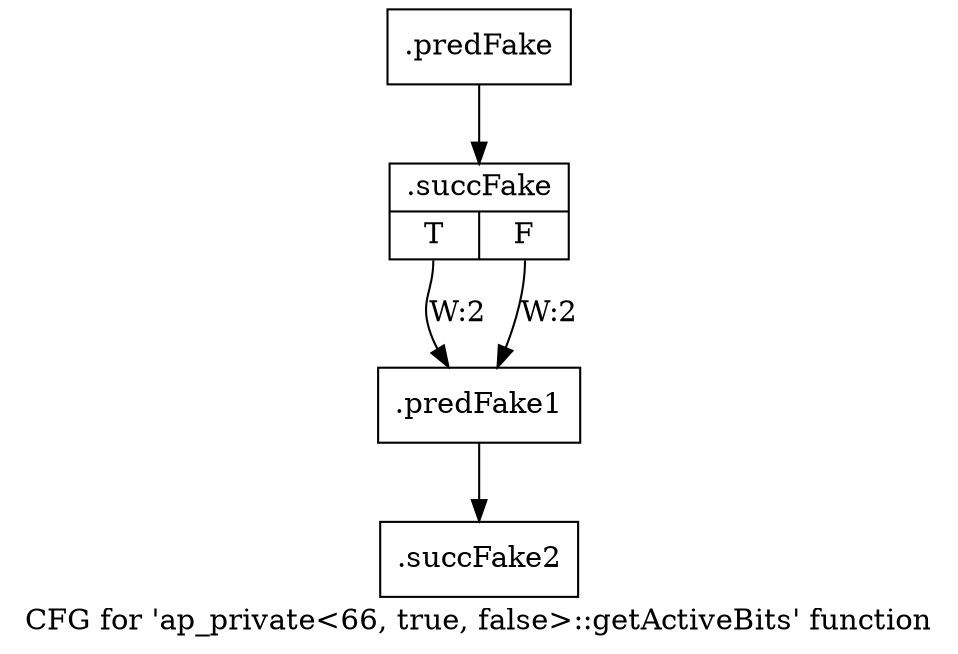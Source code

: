 digraph "CFG for 'ap_private\<66, true, false\>::getActiveBits' function" {
	label="CFG for 'ap_private\<66, true, false\>::getActiveBits' function";

	Node0x5f52ae0 [shape=record,filename="",linenumber="",label="{.predFake}"];
	Node0x5f52ae0 -> Node0x63017b0[ callList="" memoryops="" filename="/mnt/xilinx/Vitis_HLS/2021.2/include/etc/ap_private.h" execusionnum="2"];
	Node0x63017b0 [shape=record,filename="/mnt/xilinx/Vitis_HLS/2021.2/include/etc/ap_private.h",linenumber="5540",label="{.succFake|{<s0>T|<s1>F}}"];
	Node0x63017b0:s0 -> Node0x5f53600[label="W:2" callList="" memoryops="" filename="/mnt/xilinx/Vitis_HLS/2021.2/include/etc/ap_private.h" execusionnum="1"];
	Node0x63017b0:s1 -> Node0x5f53600[label="W:2" callList="" memoryops="" filename="/mnt/xilinx/Vitis_HLS/2021.2/include/etc/ap_private.h" execusionnum="1"];
	Node0x5f53600 [shape=record,filename="/mnt/xilinx/Vitis_HLS/2021.2/include/etc/ap_private.h",linenumber="5540",label="{.predFake1}"];
	Node0x5f53600 -> Node0x63012c0[ callList="" memoryops="" filename="/mnt/xilinx/Vitis_HLS/2021.2/include/etc/ap_private.h" execusionnum="2"];
	Node0x63012c0 [shape=record,filename="/mnt/xilinx/Vitis_HLS/2021.2/include/etc/ap_private.h",linenumber="5540",label="{.succFake2}"];
}
